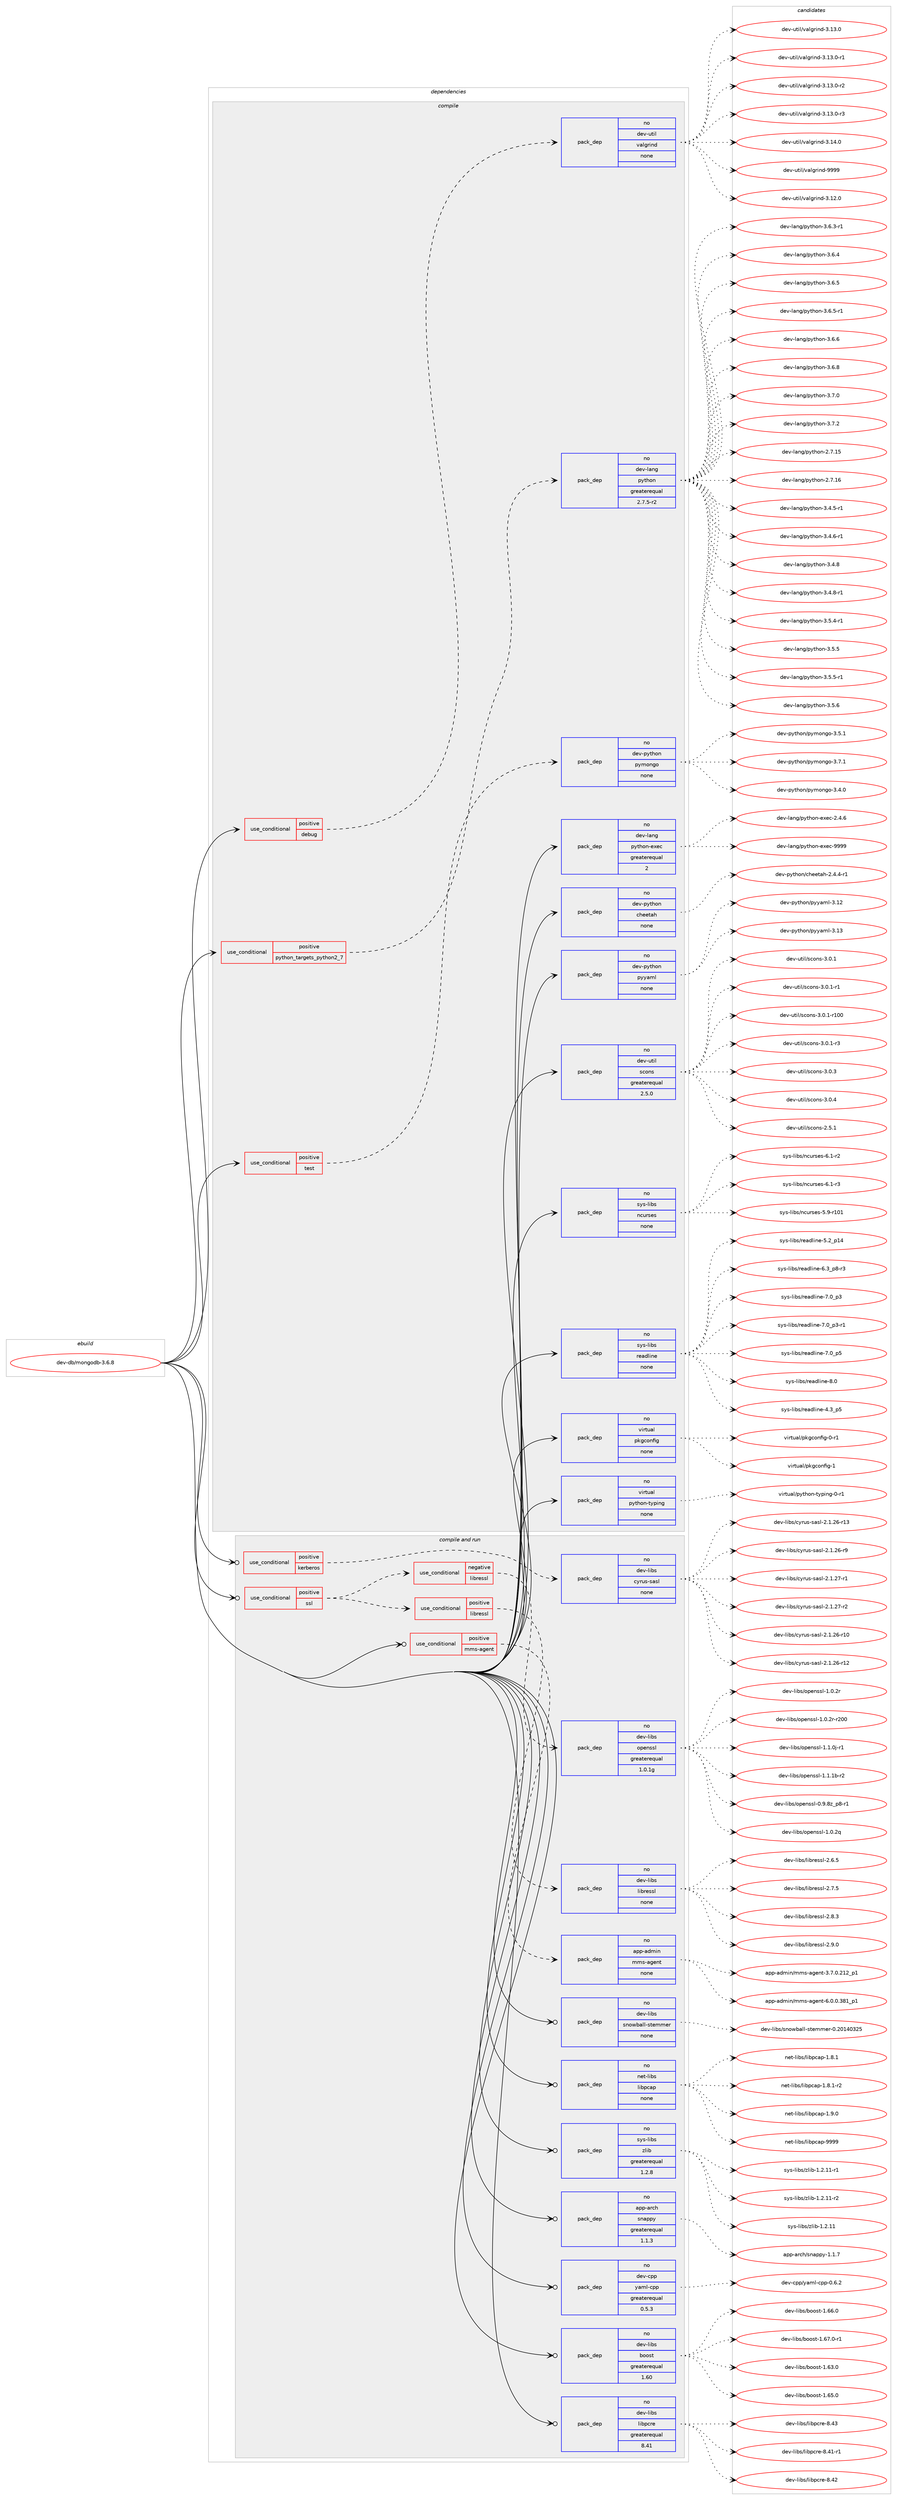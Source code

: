 digraph prolog {

# *************
# Graph options
# *************

newrank=true;
concentrate=true;
compound=true;
graph [rankdir=LR,fontname=Helvetica,fontsize=10,ranksep=1.5];#, ranksep=2.5, nodesep=0.2];
edge  [arrowhead=vee];
node  [fontname=Helvetica,fontsize=10];

# **********
# The ebuild
# **********

subgraph cluster_leftcol {
color=gray;
rank=same;
label=<<i>ebuild</i>>;
id [label="dev-db/mongodb-3.6.8", color=red, width=4, href="../dev-db/mongodb-3.6.8.svg"];
}

# ****************
# The dependencies
# ****************

subgraph cluster_midcol {
color=gray;
label=<<i>dependencies</i>>;
subgraph cluster_compile {
fillcolor="#eeeeee";
style=filled;
label=<<i>compile</i>>;
subgraph cond357154 {
dependency1319551 [label=<<TABLE BORDER="0" CELLBORDER="1" CELLSPACING="0" CELLPADDING="4"><TR><TD ROWSPAN="3" CELLPADDING="10">use_conditional</TD></TR><TR><TD>positive</TD></TR><TR><TD>debug</TD></TR></TABLE>>, shape=none, color=red];
subgraph pack941471 {
dependency1319552 [label=<<TABLE BORDER="0" CELLBORDER="1" CELLSPACING="0" CELLPADDING="4" WIDTH="220"><TR><TD ROWSPAN="6" CELLPADDING="30">pack_dep</TD></TR><TR><TD WIDTH="110">no</TD></TR><TR><TD>dev-util</TD></TR><TR><TD>valgrind</TD></TR><TR><TD>none</TD></TR><TR><TD></TD></TR></TABLE>>, shape=none, color=blue];
}
dependency1319551:e -> dependency1319552:w [weight=20,style="dashed",arrowhead="vee"];
}
id:e -> dependency1319551:w [weight=20,style="solid",arrowhead="vee"];
subgraph cond357155 {
dependency1319553 [label=<<TABLE BORDER="0" CELLBORDER="1" CELLSPACING="0" CELLPADDING="4"><TR><TD ROWSPAN="3" CELLPADDING="10">use_conditional</TD></TR><TR><TD>positive</TD></TR><TR><TD>python_targets_python2_7</TD></TR></TABLE>>, shape=none, color=red];
subgraph pack941472 {
dependency1319554 [label=<<TABLE BORDER="0" CELLBORDER="1" CELLSPACING="0" CELLPADDING="4" WIDTH="220"><TR><TD ROWSPAN="6" CELLPADDING="30">pack_dep</TD></TR><TR><TD WIDTH="110">no</TD></TR><TR><TD>dev-lang</TD></TR><TR><TD>python</TD></TR><TR><TD>greaterequal</TD></TR><TR><TD>2.7.5-r2</TD></TR></TABLE>>, shape=none, color=blue];
}
dependency1319553:e -> dependency1319554:w [weight=20,style="dashed",arrowhead="vee"];
}
id:e -> dependency1319553:w [weight=20,style="solid",arrowhead="vee"];
subgraph cond357156 {
dependency1319555 [label=<<TABLE BORDER="0" CELLBORDER="1" CELLSPACING="0" CELLPADDING="4"><TR><TD ROWSPAN="3" CELLPADDING="10">use_conditional</TD></TR><TR><TD>positive</TD></TR><TR><TD>test</TD></TR></TABLE>>, shape=none, color=red];
subgraph pack941473 {
dependency1319556 [label=<<TABLE BORDER="0" CELLBORDER="1" CELLSPACING="0" CELLPADDING="4" WIDTH="220"><TR><TD ROWSPAN="6" CELLPADDING="30">pack_dep</TD></TR><TR><TD WIDTH="110">no</TD></TR><TR><TD>dev-python</TD></TR><TR><TD>pymongo</TD></TR><TR><TD>none</TD></TR><TR><TD></TD></TR></TABLE>>, shape=none, color=blue];
}
dependency1319555:e -> dependency1319556:w [weight=20,style="dashed",arrowhead="vee"];
}
id:e -> dependency1319555:w [weight=20,style="solid",arrowhead="vee"];
subgraph pack941474 {
dependency1319557 [label=<<TABLE BORDER="0" CELLBORDER="1" CELLSPACING="0" CELLPADDING="4" WIDTH="220"><TR><TD ROWSPAN="6" CELLPADDING="30">pack_dep</TD></TR><TR><TD WIDTH="110">no</TD></TR><TR><TD>dev-lang</TD></TR><TR><TD>python-exec</TD></TR><TR><TD>greaterequal</TD></TR><TR><TD>2</TD></TR></TABLE>>, shape=none, color=blue];
}
id:e -> dependency1319557:w [weight=20,style="solid",arrowhead="vee"];
subgraph pack941475 {
dependency1319558 [label=<<TABLE BORDER="0" CELLBORDER="1" CELLSPACING="0" CELLPADDING="4" WIDTH="220"><TR><TD ROWSPAN="6" CELLPADDING="30">pack_dep</TD></TR><TR><TD WIDTH="110">no</TD></TR><TR><TD>dev-python</TD></TR><TR><TD>cheetah</TD></TR><TR><TD>none</TD></TR><TR><TD></TD></TR></TABLE>>, shape=none, color=blue];
}
id:e -> dependency1319558:w [weight=20,style="solid",arrowhead="vee"];
subgraph pack941476 {
dependency1319559 [label=<<TABLE BORDER="0" CELLBORDER="1" CELLSPACING="0" CELLPADDING="4" WIDTH="220"><TR><TD ROWSPAN="6" CELLPADDING="30">pack_dep</TD></TR><TR><TD WIDTH="110">no</TD></TR><TR><TD>dev-python</TD></TR><TR><TD>pyyaml</TD></TR><TR><TD>none</TD></TR><TR><TD></TD></TR></TABLE>>, shape=none, color=blue];
}
id:e -> dependency1319559:w [weight=20,style="solid",arrowhead="vee"];
subgraph pack941477 {
dependency1319560 [label=<<TABLE BORDER="0" CELLBORDER="1" CELLSPACING="0" CELLPADDING="4" WIDTH="220"><TR><TD ROWSPAN="6" CELLPADDING="30">pack_dep</TD></TR><TR><TD WIDTH="110">no</TD></TR><TR><TD>dev-util</TD></TR><TR><TD>scons</TD></TR><TR><TD>greaterequal</TD></TR><TR><TD>2.5.0</TD></TR></TABLE>>, shape=none, color=blue];
}
id:e -> dependency1319560:w [weight=20,style="solid",arrowhead="vee"];
subgraph pack941478 {
dependency1319561 [label=<<TABLE BORDER="0" CELLBORDER="1" CELLSPACING="0" CELLPADDING="4" WIDTH="220"><TR><TD ROWSPAN="6" CELLPADDING="30">pack_dep</TD></TR><TR><TD WIDTH="110">no</TD></TR><TR><TD>sys-libs</TD></TR><TR><TD>ncurses</TD></TR><TR><TD>none</TD></TR><TR><TD></TD></TR></TABLE>>, shape=none, color=blue];
}
id:e -> dependency1319561:w [weight=20,style="solid",arrowhead="vee"];
subgraph pack941479 {
dependency1319562 [label=<<TABLE BORDER="0" CELLBORDER="1" CELLSPACING="0" CELLPADDING="4" WIDTH="220"><TR><TD ROWSPAN="6" CELLPADDING="30">pack_dep</TD></TR><TR><TD WIDTH="110">no</TD></TR><TR><TD>sys-libs</TD></TR><TR><TD>readline</TD></TR><TR><TD>none</TD></TR><TR><TD></TD></TR></TABLE>>, shape=none, color=blue];
}
id:e -> dependency1319562:w [weight=20,style="solid",arrowhead="vee"];
subgraph pack941480 {
dependency1319563 [label=<<TABLE BORDER="0" CELLBORDER="1" CELLSPACING="0" CELLPADDING="4" WIDTH="220"><TR><TD ROWSPAN="6" CELLPADDING="30">pack_dep</TD></TR><TR><TD WIDTH="110">no</TD></TR><TR><TD>virtual</TD></TR><TR><TD>pkgconfig</TD></TR><TR><TD>none</TD></TR><TR><TD></TD></TR></TABLE>>, shape=none, color=blue];
}
id:e -> dependency1319563:w [weight=20,style="solid",arrowhead="vee"];
subgraph pack941481 {
dependency1319564 [label=<<TABLE BORDER="0" CELLBORDER="1" CELLSPACING="0" CELLPADDING="4" WIDTH="220"><TR><TD ROWSPAN="6" CELLPADDING="30">pack_dep</TD></TR><TR><TD WIDTH="110">no</TD></TR><TR><TD>virtual</TD></TR><TR><TD>python-typing</TD></TR><TR><TD>none</TD></TR><TR><TD></TD></TR></TABLE>>, shape=none, color=blue];
}
id:e -> dependency1319564:w [weight=20,style="solid",arrowhead="vee"];
}
subgraph cluster_compileandrun {
fillcolor="#eeeeee";
style=filled;
label=<<i>compile and run</i>>;
subgraph cond357157 {
dependency1319565 [label=<<TABLE BORDER="0" CELLBORDER="1" CELLSPACING="0" CELLPADDING="4"><TR><TD ROWSPAN="3" CELLPADDING="10">use_conditional</TD></TR><TR><TD>positive</TD></TR><TR><TD>kerberos</TD></TR></TABLE>>, shape=none, color=red];
subgraph pack941482 {
dependency1319566 [label=<<TABLE BORDER="0" CELLBORDER="1" CELLSPACING="0" CELLPADDING="4" WIDTH="220"><TR><TD ROWSPAN="6" CELLPADDING="30">pack_dep</TD></TR><TR><TD WIDTH="110">no</TD></TR><TR><TD>dev-libs</TD></TR><TR><TD>cyrus-sasl</TD></TR><TR><TD>none</TD></TR><TR><TD></TD></TR></TABLE>>, shape=none, color=blue];
}
dependency1319565:e -> dependency1319566:w [weight=20,style="dashed",arrowhead="vee"];
}
id:e -> dependency1319565:w [weight=20,style="solid",arrowhead="odotvee"];
subgraph cond357158 {
dependency1319567 [label=<<TABLE BORDER="0" CELLBORDER="1" CELLSPACING="0" CELLPADDING="4"><TR><TD ROWSPAN="3" CELLPADDING="10">use_conditional</TD></TR><TR><TD>positive</TD></TR><TR><TD>mms-agent</TD></TR></TABLE>>, shape=none, color=red];
subgraph pack941483 {
dependency1319568 [label=<<TABLE BORDER="0" CELLBORDER="1" CELLSPACING="0" CELLPADDING="4" WIDTH="220"><TR><TD ROWSPAN="6" CELLPADDING="30">pack_dep</TD></TR><TR><TD WIDTH="110">no</TD></TR><TR><TD>app-admin</TD></TR><TR><TD>mms-agent</TD></TR><TR><TD>none</TD></TR><TR><TD></TD></TR></TABLE>>, shape=none, color=blue];
}
dependency1319567:e -> dependency1319568:w [weight=20,style="dashed",arrowhead="vee"];
}
id:e -> dependency1319567:w [weight=20,style="solid",arrowhead="odotvee"];
subgraph cond357159 {
dependency1319569 [label=<<TABLE BORDER="0" CELLBORDER="1" CELLSPACING="0" CELLPADDING="4"><TR><TD ROWSPAN="3" CELLPADDING="10">use_conditional</TD></TR><TR><TD>positive</TD></TR><TR><TD>ssl</TD></TR></TABLE>>, shape=none, color=red];
subgraph cond357160 {
dependency1319570 [label=<<TABLE BORDER="0" CELLBORDER="1" CELLSPACING="0" CELLPADDING="4"><TR><TD ROWSPAN="3" CELLPADDING="10">use_conditional</TD></TR><TR><TD>negative</TD></TR><TR><TD>libressl</TD></TR></TABLE>>, shape=none, color=red];
subgraph pack941484 {
dependency1319571 [label=<<TABLE BORDER="0" CELLBORDER="1" CELLSPACING="0" CELLPADDING="4" WIDTH="220"><TR><TD ROWSPAN="6" CELLPADDING="30">pack_dep</TD></TR><TR><TD WIDTH="110">no</TD></TR><TR><TD>dev-libs</TD></TR><TR><TD>openssl</TD></TR><TR><TD>greaterequal</TD></TR><TR><TD>1.0.1g</TD></TR></TABLE>>, shape=none, color=blue];
}
dependency1319570:e -> dependency1319571:w [weight=20,style="dashed",arrowhead="vee"];
}
dependency1319569:e -> dependency1319570:w [weight=20,style="dashed",arrowhead="vee"];
subgraph cond357161 {
dependency1319572 [label=<<TABLE BORDER="0" CELLBORDER="1" CELLSPACING="0" CELLPADDING="4"><TR><TD ROWSPAN="3" CELLPADDING="10">use_conditional</TD></TR><TR><TD>positive</TD></TR><TR><TD>libressl</TD></TR></TABLE>>, shape=none, color=red];
subgraph pack941485 {
dependency1319573 [label=<<TABLE BORDER="0" CELLBORDER="1" CELLSPACING="0" CELLPADDING="4" WIDTH="220"><TR><TD ROWSPAN="6" CELLPADDING="30">pack_dep</TD></TR><TR><TD WIDTH="110">no</TD></TR><TR><TD>dev-libs</TD></TR><TR><TD>libressl</TD></TR><TR><TD>none</TD></TR><TR><TD></TD></TR></TABLE>>, shape=none, color=blue];
}
dependency1319572:e -> dependency1319573:w [weight=20,style="dashed",arrowhead="vee"];
}
dependency1319569:e -> dependency1319572:w [weight=20,style="dashed",arrowhead="vee"];
}
id:e -> dependency1319569:w [weight=20,style="solid",arrowhead="odotvee"];
subgraph pack941486 {
dependency1319574 [label=<<TABLE BORDER="0" CELLBORDER="1" CELLSPACING="0" CELLPADDING="4" WIDTH="220"><TR><TD ROWSPAN="6" CELLPADDING="30">pack_dep</TD></TR><TR><TD WIDTH="110">no</TD></TR><TR><TD>app-arch</TD></TR><TR><TD>snappy</TD></TR><TR><TD>greaterequal</TD></TR><TR><TD>1.1.3</TD></TR></TABLE>>, shape=none, color=blue];
}
id:e -> dependency1319574:w [weight=20,style="solid",arrowhead="odotvee"];
subgraph pack941487 {
dependency1319575 [label=<<TABLE BORDER="0" CELLBORDER="1" CELLSPACING="0" CELLPADDING="4" WIDTH="220"><TR><TD ROWSPAN="6" CELLPADDING="30">pack_dep</TD></TR><TR><TD WIDTH="110">no</TD></TR><TR><TD>dev-cpp</TD></TR><TR><TD>yaml-cpp</TD></TR><TR><TD>greaterequal</TD></TR><TR><TD>0.5.3</TD></TR></TABLE>>, shape=none, color=blue];
}
id:e -> dependency1319575:w [weight=20,style="solid",arrowhead="odotvee"];
subgraph pack941488 {
dependency1319576 [label=<<TABLE BORDER="0" CELLBORDER="1" CELLSPACING="0" CELLPADDING="4" WIDTH="220"><TR><TD ROWSPAN="6" CELLPADDING="30">pack_dep</TD></TR><TR><TD WIDTH="110">no</TD></TR><TR><TD>dev-libs</TD></TR><TR><TD>boost</TD></TR><TR><TD>greaterequal</TD></TR><TR><TD>1.60</TD></TR></TABLE>>, shape=none, color=blue];
}
id:e -> dependency1319576:w [weight=20,style="solid",arrowhead="odotvee"];
subgraph pack941489 {
dependency1319577 [label=<<TABLE BORDER="0" CELLBORDER="1" CELLSPACING="0" CELLPADDING="4" WIDTH="220"><TR><TD ROWSPAN="6" CELLPADDING="30">pack_dep</TD></TR><TR><TD WIDTH="110">no</TD></TR><TR><TD>dev-libs</TD></TR><TR><TD>libpcre</TD></TR><TR><TD>greaterequal</TD></TR><TR><TD>8.41</TD></TR></TABLE>>, shape=none, color=blue];
}
id:e -> dependency1319577:w [weight=20,style="solid",arrowhead="odotvee"];
subgraph pack941490 {
dependency1319578 [label=<<TABLE BORDER="0" CELLBORDER="1" CELLSPACING="0" CELLPADDING="4" WIDTH="220"><TR><TD ROWSPAN="6" CELLPADDING="30">pack_dep</TD></TR><TR><TD WIDTH="110">no</TD></TR><TR><TD>dev-libs</TD></TR><TR><TD>snowball-stemmer</TD></TR><TR><TD>none</TD></TR><TR><TD></TD></TR></TABLE>>, shape=none, color=blue];
}
id:e -> dependency1319578:w [weight=20,style="solid",arrowhead="odotvee"];
subgraph pack941491 {
dependency1319579 [label=<<TABLE BORDER="0" CELLBORDER="1" CELLSPACING="0" CELLPADDING="4" WIDTH="220"><TR><TD ROWSPAN="6" CELLPADDING="30">pack_dep</TD></TR><TR><TD WIDTH="110">no</TD></TR><TR><TD>net-libs</TD></TR><TR><TD>libpcap</TD></TR><TR><TD>none</TD></TR><TR><TD></TD></TR></TABLE>>, shape=none, color=blue];
}
id:e -> dependency1319579:w [weight=20,style="solid",arrowhead="odotvee"];
subgraph pack941492 {
dependency1319580 [label=<<TABLE BORDER="0" CELLBORDER="1" CELLSPACING="0" CELLPADDING="4" WIDTH="220"><TR><TD ROWSPAN="6" CELLPADDING="30">pack_dep</TD></TR><TR><TD WIDTH="110">no</TD></TR><TR><TD>sys-libs</TD></TR><TR><TD>zlib</TD></TR><TR><TD>greaterequal</TD></TR><TR><TD>1.2.8</TD></TR></TABLE>>, shape=none, color=blue];
}
id:e -> dependency1319580:w [weight=20,style="solid",arrowhead="odotvee"];
}
subgraph cluster_run {
fillcolor="#eeeeee";
style=filled;
label=<<i>run</i>>;
}
}

# **************
# The candidates
# **************

subgraph cluster_choices {
rank=same;
color=gray;
label=<<i>candidates</i>>;

subgraph choice941471 {
color=black;
nodesep=1;
choice10010111845117116105108471189710810311410511010045514649504648 [label="dev-util/valgrind-3.12.0", color=red, width=4,href="../dev-util/valgrind-3.12.0.svg"];
choice10010111845117116105108471189710810311410511010045514649514648 [label="dev-util/valgrind-3.13.0", color=red, width=4,href="../dev-util/valgrind-3.13.0.svg"];
choice100101118451171161051084711897108103114105110100455146495146484511449 [label="dev-util/valgrind-3.13.0-r1", color=red, width=4,href="../dev-util/valgrind-3.13.0-r1.svg"];
choice100101118451171161051084711897108103114105110100455146495146484511450 [label="dev-util/valgrind-3.13.0-r2", color=red, width=4,href="../dev-util/valgrind-3.13.0-r2.svg"];
choice100101118451171161051084711897108103114105110100455146495146484511451 [label="dev-util/valgrind-3.13.0-r3", color=red, width=4,href="../dev-util/valgrind-3.13.0-r3.svg"];
choice10010111845117116105108471189710810311410511010045514649524648 [label="dev-util/valgrind-3.14.0", color=red, width=4,href="../dev-util/valgrind-3.14.0.svg"];
choice1001011184511711610510847118971081031141051101004557575757 [label="dev-util/valgrind-9999", color=red, width=4,href="../dev-util/valgrind-9999.svg"];
dependency1319552:e -> choice10010111845117116105108471189710810311410511010045514649504648:w [style=dotted,weight="100"];
dependency1319552:e -> choice10010111845117116105108471189710810311410511010045514649514648:w [style=dotted,weight="100"];
dependency1319552:e -> choice100101118451171161051084711897108103114105110100455146495146484511449:w [style=dotted,weight="100"];
dependency1319552:e -> choice100101118451171161051084711897108103114105110100455146495146484511450:w [style=dotted,weight="100"];
dependency1319552:e -> choice100101118451171161051084711897108103114105110100455146495146484511451:w [style=dotted,weight="100"];
dependency1319552:e -> choice10010111845117116105108471189710810311410511010045514649524648:w [style=dotted,weight="100"];
dependency1319552:e -> choice1001011184511711610510847118971081031141051101004557575757:w [style=dotted,weight="100"];
}
subgraph choice941472 {
color=black;
nodesep=1;
choice10010111845108971101034711212111610411111045504655464953 [label="dev-lang/python-2.7.15", color=red, width=4,href="../dev-lang/python-2.7.15.svg"];
choice10010111845108971101034711212111610411111045504655464954 [label="dev-lang/python-2.7.16", color=red, width=4,href="../dev-lang/python-2.7.16.svg"];
choice1001011184510897110103471121211161041111104551465246534511449 [label="dev-lang/python-3.4.5-r1", color=red, width=4,href="../dev-lang/python-3.4.5-r1.svg"];
choice1001011184510897110103471121211161041111104551465246544511449 [label="dev-lang/python-3.4.6-r1", color=red, width=4,href="../dev-lang/python-3.4.6-r1.svg"];
choice100101118451089711010347112121116104111110455146524656 [label="dev-lang/python-3.4.8", color=red, width=4,href="../dev-lang/python-3.4.8.svg"];
choice1001011184510897110103471121211161041111104551465246564511449 [label="dev-lang/python-3.4.8-r1", color=red, width=4,href="../dev-lang/python-3.4.8-r1.svg"];
choice1001011184510897110103471121211161041111104551465346524511449 [label="dev-lang/python-3.5.4-r1", color=red, width=4,href="../dev-lang/python-3.5.4-r1.svg"];
choice100101118451089711010347112121116104111110455146534653 [label="dev-lang/python-3.5.5", color=red, width=4,href="../dev-lang/python-3.5.5.svg"];
choice1001011184510897110103471121211161041111104551465346534511449 [label="dev-lang/python-3.5.5-r1", color=red, width=4,href="../dev-lang/python-3.5.5-r1.svg"];
choice100101118451089711010347112121116104111110455146534654 [label="dev-lang/python-3.5.6", color=red, width=4,href="../dev-lang/python-3.5.6.svg"];
choice1001011184510897110103471121211161041111104551465446514511449 [label="dev-lang/python-3.6.3-r1", color=red, width=4,href="../dev-lang/python-3.6.3-r1.svg"];
choice100101118451089711010347112121116104111110455146544652 [label="dev-lang/python-3.6.4", color=red, width=4,href="../dev-lang/python-3.6.4.svg"];
choice100101118451089711010347112121116104111110455146544653 [label="dev-lang/python-3.6.5", color=red, width=4,href="../dev-lang/python-3.6.5.svg"];
choice1001011184510897110103471121211161041111104551465446534511449 [label="dev-lang/python-3.6.5-r1", color=red, width=4,href="../dev-lang/python-3.6.5-r1.svg"];
choice100101118451089711010347112121116104111110455146544654 [label="dev-lang/python-3.6.6", color=red, width=4,href="../dev-lang/python-3.6.6.svg"];
choice100101118451089711010347112121116104111110455146544656 [label="dev-lang/python-3.6.8", color=red, width=4,href="../dev-lang/python-3.6.8.svg"];
choice100101118451089711010347112121116104111110455146554648 [label="dev-lang/python-3.7.0", color=red, width=4,href="../dev-lang/python-3.7.0.svg"];
choice100101118451089711010347112121116104111110455146554650 [label="dev-lang/python-3.7.2", color=red, width=4,href="../dev-lang/python-3.7.2.svg"];
dependency1319554:e -> choice10010111845108971101034711212111610411111045504655464953:w [style=dotted,weight="100"];
dependency1319554:e -> choice10010111845108971101034711212111610411111045504655464954:w [style=dotted,weight="100"];
dependency1319554:e -> choice1001011184510897110103471121211161041111104551465246534511449:w [style=dotted,weight="100"];
dependency1319554:e -> choice1001011184510897110103471121211161041111104551465246544511449:w [style=dotted,weight="100"];
dependency1319554:e -> choice100101118451089711010347112121116104111110455146524656:w [style=dotted,weight="100"];
dependency1319554:e -> choice1001011184510897110103471121211161041111104551465246564511449:w [style=dotted,weight="100"];
dependency1319554:e -> choice1001011184510897110103471121211161041111104551465346524511449:w [style=dotted,weight="100"];
dependency1319554:e -> choice100101118451089711010347112121116104111110455146534653:w [style=dotted,weight="100"];
dependency1319554:e -> choice1001011184510897110103471121211161041111104551465346534511449:w [style=dotted,weight="100"];
dependency1319554:e -> choice100101118451089711010347112121116104111110455146534654:w [style=dotted,weight="100"];
dependency1319554:e -> choice1001011184510897110103471121211161041111104551465446514511449:w [style=dotted,weight="100"];
dependency1319554:e -> choice100101118451089711010347112121116104111110455146544652:w [style=dotted,weight="100"];
dependency1319554:e -> choice100101118451089711010347112121116104111110455146544653:w [style=dotted,weight="100"];
dependency1319554:e -> choice1001011184510897110103471121211161041111104551465446534511449:w [style=dotted,weight="100"];
dependency1319554:e -> choice100101118451089711010347112121116104111110455146544654:w [style=dotted,weight="100"];
dependency1319554:e -> choice100101118451089711010347112121116104111110455146544656:w [style=dotted,weight="100"];
dependency1319554:e -> choice100101118451089711010347112121116104111110455146554648:w [style=dotted,weight="100"];
dependency1319554:e -> choice100101118451089711010347112121116104111110455146554650:w [style=dotted,weight="100"];
}
subgraph choice941473 {
color=black;
nodesep=1;
choice1001011184511212111610411111047112121109111110103111455146524648 [label="dev-python/pymongo-3.4.0", color=red, width=4,href="../dev-python/pymongo-3.4.0.svg"];
choice1001011184511212111610411111047112121109111110103111455146534649 [label="dev-python/pymongo-3.5.1", color=red, width=4,href="../dev-python/pymongo-3.5.1.svg"];
choice1001011184511212111610411111047112121109111110103111455146554649 [label="dev-python/pymongo-3.7.1", color=red, width=4,href="../dev-python/pymongo-3.7.1.svg"];
dependency1319556:e -> choice1001011184511212111610411111047112121109111110103111455146524648:w [style=dotted,weight="100"];
dependency1319556:e -> choice1001011184511212111610411111047112121109111110103111455146534649:w [style=dotted,weight="100"];
dependency1319556:e -> choice1001011184511212111610411111047112121109111110103111455146554649:w [style=dotted,weight="100"];
}
subgraph choice941474 {
color=black;
nodesep=1;
choice1001011184510897110103471121211161041111104510112010199455046524654 [label="dev-lang/python-exec-2.4.6", color=red, width=4,href="../dev-lang/python-exec-2.4.6.svg"];
choice10010111845108971101034711212111610411111045101120101994557575757 [label="dev-lang/python-exec-9999", color=red, width=4,href="../dev-lang/python-exec-9999.svg"];
dependency1319557:e -> choice1001011184510897110103471121211161041111104510112010199455046524654:w [style=dotted,weight="100"];
dependency1319557:e -> choice10010111845108971101034711212111610411111045101120101994557575757:w [style=dotted,weight="100"];
}
subgraph choice941475 {
color=black;
nodesep=1;
choice100101118451121211161041111104799104101101116971044550465246524511449 [label="dev-python/cheetah-2.4.4-r1", color=red, width=4,href="../dev-python/cheetah-2.4.4-r1.svg"];
dependency1319558:e -> choice100101118451121211161041111104799104101101116971044550465246524511449:w [style=dotted,weight="100"];
}
subgraph choice941476 {
color=black;
nodesep=1;
choice1001011184511212111610411111047112121121971091084551464950 [label="dev-python/pyyaml-3.12", color=red, width=4,href="../dev-python/pyyaml-3.12.svg"];
choice1001011184511212111610411111047112121121971091084551464951 [label="dev-python/pyyaml-3.13", color=red, width=4,href="../dev-python/pyyaml-3.13.svg"];
dependency1319559:e -> choice1001011184511212111610411111047112121121971091084551464950:w [style=dotted,weight="100"];
dependency1319559:e -> choice1001011184511212111610411111047112121121971091084551464951:w [style=dotted,weight="100"];
}
subgraph choice941477 {
color=black;
nodesep=1;
choice100101118451171161051084711599111110115455046534649 [label="dev-util/scons-2.5.1", color=red, width=4,href="../dev-util/scons-2.5.1.svg"];
choice100101118451171161051084711599111110115455146484649 [label="dev-util/scons-3.0.1", color=red, width=4,href="../dev-util/scons-3.0.1.svg"];
choice1001011184511711610510847115991111101154551464846494511449 [label="dev-util/scons-3.0.1-r1", color=red, width=4,href="../dev-util/scons-3.0.1-r1.svg"];
choice10010111845117116105108471159911111011545514648464945114494848 [label="dev-util/scons-3.0.1-r100", color=red, width=4,href="../dev-util/scons-3.0.1-r100.svg"];
choice1001011184511711610510847115991111101154551464846494511451 [label="dev-util/scons-3.0.1-r3", color=red, width=4,href="../dev-util/scons-3.0.1-r3.svg"];
choice100101118451171161051084711599111110115455146484651 [label="dev-util/scons-3.0.3", color=red, width=4,href="../dev-util/scons-3.0.3.svg"];
choice100101118451171161051084711599111110115455146484652 [label="dev-util/scons-3.0.4", color=red, width=4,href="../dev-util/scons-3.0.4.svg"];
dependency1319560:e -> choice100101118451171161051084711599111110115455046534649:w [style=dotted,weight="100"];
dependency1319560:e -> choice100101118451171161051084711599111110115455146484649:w [style=dotted,weight="100"];
dependency1319560:e -> choice1001011184511711610510847115991111101154551464846494511449:w [style=dotted,weight="100"];
dependency1319560:e -> choice10010111845117116105108471159911111011545514648464945114494848:w [style=dotted,weight="100"];
dependency1319560:e -> choice1001011184511711610510847115991111101154551464846494511451:w [style=dotted,weight="100"];
dependency1319560:e -> choice100101118451171161051084711599111110115455146484651:w [style=dotted,weight="100"];
dependency1319560:e -> choice100101118451171161051084711599111110115455146484652:w [style=dotted,weight="100"];
}
subgraph choice941478 {
color=black;
nodesep=1;
choice115121115451081059811547110991171141151011154553465745114494849 [label="sys-libs/ncurses-5.9-r101", color=red, width=4,href="../sys-libs/ncurses-5.9-r101.svg"];
choice11512111545108105981154711099117114115101115455446494511450 [label="sys-libs/ncurses-6.1-r2", color=red, width=4,href="../sys-libs/ncurses-6.1-r2.svg"];
choice11512111545108105981154711099117114115101115455446494511451 [label="sys-libs/ncurses-6.1-r3", color=red, width=4,href="../sys-libs/ncurses-6.1-r3.svg"];
dependency1319561:e -> choice115121115451081059811547110991171141151011154553465745114494849:w [style=dotted,weight="100"];
dependency1319561:e -> choice11512111545108105981154711099117114115101115455446494511450:w [style=dotted,weight="100"];
dependency1319561:e -> choice11512111545108105981154711099117114115101115455446494511451:w [style=dotted,weight="100"];
}
subgraph choice941479 {
color=black;
nodesep=1;
choice11512111545108105981154711410197100108105110101455246519511253 [label="sys-libs/readline-4.3_p5", color=red, width=4,href="../sys-libs/readline-4.3_p5.svg"];
choice1151211154510810598115471141019710010810511010145534650951124952 [label="sys-libs/readline-5.2_p14", color=red, width=4,href="../sys-libs/readline-5.2_p14.svg"];
choice115121115451081059811547114101971001081051101014554465195112564511451 [label="sys-libs/readline-6.3_p8-r3", color=red, width=4,href="../sys-libs/readline-6.3_p8-r3.svg"];
choice11512111545108105981154711410197100108105110101455546489511251 [label="sys-libs/readline-7.0_p3", color=red, width=4,href="../sys-libs/readline-7.0_p3.svg"];
choice115121115451081059811547114101971001081051101014555464895112514511449 [label="sys-libs/readline-7.0_p3-r1", color=red, width=4,href="../sys-libs/readline-7.0_p3-r1.svg"];
choice11512111545108105981154711410197100108105110101455546489511253 [label="sys-libs/readline-7.0_p5", color=red, width=4,href="../sys-libs/readline-7.0_p5.svg"];
choice1151211154510810598115471141019710010810511010145564648 [label="sys-libs/readline-8.0", color=red, width=4,href="../sys-libs/readline-8.0.svg"];
dependency1319562:e -> choice11512111545108105981154711410197100108105110101455246519511253:w [style=dotted,weight="100"];
dependency1319562:e -> choice1151211154510810598115471141019710010810511010145534650951124952:w [style=dotted,weight="100"];
dependency1319562:e -> choice115121115451081059811547114101971001081051101014554465195112564511451:w [style=dotted,weight="100"];
dependency1319562:e -> choice11512111545108105981154711410197100108105110101455546489511251:w [style=dotted,weight="100"];
dependency1319562:e -> choice115121115451081059811547114101971001081051101014555464895112514511449:w [style=dotted,weight="100"];
dependency1319562:e -> choice11512111545108105981154711410197100108105110101455546489511253:w [style=dotted,weight="100"];
dependency1319562:e -> choice1151211154510810598115471141019710010810511010145564648:w [style=dotted,weight="100"];
}
subgraph choice941480 {
color=black;
nodesep=1;
choice11810511411611797108471121071039911111010210510345484511449 [label="virtual/pkgconfig-0-r1", color=red, width=4,href="../virtual/pkgconfig-0-r1.svg"];
choice1181051141161179710847112107103991111101021051034549 [label="virtual/pkgconfig-1", color=red, width=4,href="../virtual/pkgconfig-1.svg"];
dependency1319563:e -> choice11810511411611797108471121071039911111010210510345484511449:w [style=dotted,weight="100"];
dependency1319563:e -> choice1181051141161179710847112107103991111101021051034549:w [style=dotted,weight="100"];
}
subgraph choice941481 {
color=black;
nodesep=1;
choice11810511411611797108471121211161041111104511612111210511010345484511449 [label="virtual/python-typing-0-r1", color=red, width=4,href="../virtual/python-typing-0-r1.svg"];
dependency1319564:e -> choice11810511411611797108471121211161041111104511612111210511010345484511449:w [style=dotted,weight="100"];
}
subgraph choice941482 {
color=black;
nodesep=1;
choice10010111845108105981154799121114117115451159711510845504649465054451144948 [label="dev-libs/cyrus-sasl-2.1.26-r10", color=red, width=4,href="../dev-libs/cyrus-sasl-2.1.26-r10.svg"];
choice10010111845108105981154799121114117115451159711510845504649465054451144950 [label="dev-libs/cyrus-sasl-2.1.26-r12", color=red, width=4,href="../dev-libs/cyrus-sasl-2.1.26-r12.svg"];
choice10010111845108105981154799121114117115451159711510845504649465054451144951 [label="dev-libs/cyrus-sasl-2.1.26-r13", color=red, width=4,href="../dev-libs/cyrus-sasl-2.1.26-r13.svg"];
choice100101118451081059811547991211141171154511597115108455046494650544511457 [label="dev-libs/cyrus-sasl-2.1.26-r9", color=red, width=4,href="../dev-libs/cyrus-sasl-2.1.26-r9.svg"];
choice100101118451081059811547991211141171154511597115108455046494650554511449 [label="dev-libs/cyrus-sasl-2.1.27-r1", color=red, width=4,href="../dev-libs/cyrus-sasl-2.1.27-r1.svg"];
choice100101118451081059811547991211141171154511597115108455046494650554511450 [label="dev-libs/cyrus-sasl-2.1.27-r2", color=red, width=4,href="../dev-libs/cyrus-sasl-2.1.27-r2.svg"];
dependency1319566:e -> choice10010111845108105981154799121114117115451159711510845504649465054451144948:w [style=dotted,weight="100"];
dependency1319566:e -> choice10010111845108105981154799121114117115451159711510845504649465054451144950:w [style=dotted,weight="100"];
dependency1319566:e -> choice10010111845108105981154799121114117115451159711510845504649465054451144951:w [style=dotted,weight="100"];
dependency1319566:e -> choice100101118451081059811547991211141171154511597115108455046494650544511457:w [style=dotted,weight="100"];
dependency1319566:e -> choice100101118451081059811547991211141171154511597115108455046494650554511449:w [style=dotted,weight="100"];
dependency1319566:e -> choice100101118451081059811547991211141171154511597115108455046494650554511450:w [style=dotted,weight="100"];
}
subgraph choice941483 {
color=black;
nodesep=1;
choice971121124597100109105110471091091154597103101110116455146554648465049509511249 [label="app-admin/mms-agent-3.7.0.212_p1", color=red, width=4,href="../app-admin/mms-agent-3.7.0.212_p1.svg"];
choice971121124597100109105110471091091154597103101110116455446484648465156499511249 [label="app-admin/mms-agent-6.0.0.381_p1", color=red, width=4,href="../app-admin/mms-agent-6.0.0.381_p1.svg"];
dependency1319568:e -> choice971121124597100109105110471091091154597103101110116455146554648465049509511249:w [style=dotted,weight="100"];
dependency1319568:e -> choice971121124597100109105110471091091154597103101110116455446484648465156499511249:w [style=dotted,weight="100"];
}
subgraph choice941484 {
color=black;
nodesep=1;
choice10010111845108105981154711111210111011511510845484657465612295112564511449 [label="dev-libs/openssl-0.9.8z_p8-r1", color=red, width=4,href="../dev-libs/openssl-0.9.8z_p8-r1.svg"];
choice100101118451081059811547111112101110115115108454946484650113 [label="dev-libs/openssl-1.0.2q", color=red, width=4,href="../dev-libs/openssl-1.0.2q.svg"];
choice100101118451081059811547111112101110115115108454946484650114 [label="dev-libs/openssl-1.0.2r", color=red, width=4,href="../dev-libs/openssl-1.0.2r.svg"];
choice10010111845108105981154711111210111011511510845494648465011445114504848 [label="dev-libs/openssl-1.0.2r-r200", color=red, width=4,href="../dev-libs/openssl-1.0.2r-r200.svg"];
choice1001011184510810598115471111121011101151151084549464946481064511449 [label="dev-libs/openssl-1.1.0j-r1", color=red, width=4,href="../dev-libs/openssl-1.1.0j-r1.svg"];
choice100101118451081059811547111112101110115115108454946494649984511450 [label="dev-libs/openssl-1.1.1b-r2", color=red, width=4,href="../dev-libs/openssl-1.1.1b-r2.svg"];
dependency1319571:e -> choice10010111845108105981154711111210111011511510845484657465612295112564511449:w [style=dotted,weight="100"];
dependency1319571:e -> choice100101118451081059811547111112101110115115108454946484650113:w [style=dotted,weight="100"];
dependency1319571:e -> choice100101118451081059811547111112101110115115108454946484650114:w [style=dotted,weight="100"];
dependency1319571:e -> choice10010111845108105981154711111210111011511510845494648465011445114504848:w [style=dotted,weight="100"];
dependency1319571:e -> choice1001011184510810598115471111121011101151151084549464946481064511449:w [style=dotted,weight="100"];
dependency1319571:e -> choice100101118451081059811547111112101110115115108454946494649984511450:w [style=dotted,weight="100"];
}
subgraph choice941485 {
color=black;
nodesep=1;
choice10010111845108105981154710810598114101115115108455046544653 [label="dev-libs/libressl-2.6.5", color=red, width=4,href="../dev-libs/libressl-2.6.5.svg"];
choice10010111845108105981154710810598114101115115108455046554653 [label="dev-libs/libressl-2.7.5", color=red, width=4,href="../dev-libs/libressl-2.7.5.svg"];
choice10010111845108105981154710810598114101115115108455046564651 [label="dev-libs/libressl-2.8.3", color=red, width=4,href="../dev-libs/libressl-2.8.3.svg"];
choice10010111845108105981154710810598114101115115108455046574648 [label="dev-libs/libressl-2.9.0", color=red, width=4,href="../dev-libs/libressl-2.9.0.svg"];
dependency1319573:e -> choice10010111845108105981154710810598114101115115108455046544653:w [style=dotted,weight="100"];
dependency1319573:e -> choice10010111845108105981154710810598114101115115108455046554653:w [style=dotted,weight="100"];
dependency1319573:e -> choice10010111845108105981154710810598114101115115108455046564651:w [style=dotted,weight="100"];
dependency1319573:e -> choice10010111845108105981154710810598114101115115108455046574648:w [style=dotted,weight="100"];
}
subgraph choice941486 {
color=black;
nodesep=1;
choice971121124597114991044711511097112112121454946494655 [label="app-arch/snappy-1.1.7", color=red, width=4,href="../app-arch/snappy-1.1.7.svg"];
dependency1319574:e -> choice971121124597114991044711511097112112121454946494655:w [style=dotted,weight="100"];
}
subgraph choice941487 {
color=black;
nodesep=1;
choice100101118459911211247121971091084599112112454846544650 [label="dev-cpp/yaml-cpp-0.6.2", color=red, width=4,href="../dev-cpp/yaml-cpp-0.6.2.svg"];
dependency1319575:e -> choice100101118459911211247121971091084599112112454846544650:w [style=dotted,weight="100"];
}
subgraph choice941488 {
color=black;
nodesep=1;
choice1001011184510810598115479811111111511645494654514648 [label="dev-libs/boost-1.63.0", color=red, width=4,href="../dev-libs/boost-1.63.0.svg"];
choice1001011184510810598115479811111111511645494654534648 [label="dev-libs/boost-1.65.0", color=red, width=4,href="../dev-libs/boost-1.65.0.svg"];
choice1001011184510810598115479811111111511645494654544648 [label="dev-libs/boost-1.66.0", color=red, width=4,href="../dev-libs/boost-1.66.0.svg"];
choice10010111845108105981154798111111115116454946545546484511449 [label="dev-libs/boost-1.67.0-r1", color=red, width=4,href="../dev-libs/boost-1.67.0-r1.svg"];
dependency1319576:e -> choice1001011184510810598115479811111111511645494654514648:w [style=dotted,weight="100"];
dependency1319576:e -> choice1001011184510810598115479811111111511645494654534648:w [style=dotted,weight="100"];
dependency1319576:e -> choice1001011184510810598115479811111111511645494654544648:w [style=dotted,weight="100"];
dependency1319576:e -> choice10010111845108105981154798111111115116454946545546484511449:w [style=dotted,weight="100"];
}
subgraph choice941489 {
color=black;
nodesep=1;
choice100101118451081059811547108105981129911410145564652494511449 [label="dev-libs/libpcre-8.41-r1", color=red, width=4,href="../dev-libs/libpcre-8.41-r1.svg"];
choice10010111845108105981154710810598112991141014556465250 [label="dev-libs/libpcre-8.42", color=red, width=4,href="../dev-libs/libpcre-8.42.svg"];
choice10010111845108105981154710810598112991141014556465251 [label="dev-libs/libpcre-8.43", color=red, width=4,href="../dev-libs/libpcre-8.43.svg"];
dependency1319577:e -> choice100101118451081059811547108105981129911410145564652494511449:w [style=dotted,weight="100"];
dependency1319577:e -> choice10010111845108105981154710810598112991141014556465250:w [style=dotted,weight="100"];
dependency1319577:e -> choice10010111845108105981154710810598112991141014556465251:w [style=dotted,weight="100"];
}
subgraph choice941490 {
color=black;
nodesep=1;
choice1001011184510810598115471151101111199897108108451151161011091091011144548465048495248515053 [label="dev-libs/snowball-stemmer-0.20140325", color=red, width=4,href="../dev-libs/snowball-stemmer-0.20140325.svg"];
dependency1319578:e -> choice1001011184510810598115471151101111199897108108451151161011091091011144548465048495248515053:w [style=dotted,weight="100"];
}
subgraph choice941491 {
color=black;
nodesep=1;
choice110101116451081059811547108105981129997112454946564649 [label="net-libs/libpcap-1.8.1", color=red, width=4,href="../net-libs/libpcap-1.8.1.svg"];
choice1101011164510810598115471081059811299971124549465646494511450 [label="net-libs/libpcap-1.8.1-r2", color=red, width=4,href="../net-libs/libpcap-1.8.1-r2.svg"];
choice110101116451081059811547108105981129997112454946574648 [label="net-libs/libpcap-1.9.0", color=red, width=4,href="../net-libs/libpcap-1.9.0.svg"];
choice1101011164510810598115471081059811299971124557575757 [label="net-libs/libpcap-9999", color=red, width=4,href="../net-libs/libpcap-9999.svg"];
dependency1319579:e -> choice110101116451081059811547108105981129997112454946564649:w [style=dotted,weight="100"];
dependency1319579:e -> choice1101011164510810598115471081059811299971124549465646494511450:w [style=dotted,weight="100"];
dependency1319579:e -> choice110101116451081059811547108105981129997112454946574648:w [style=dotted,weight="100"];
dependency1319579:e -> choice1101011164510810598115471081059811299971124557575757:w [style=dotted,weight="100"];
}
subgraph choice941492 {
color=black;
nodesep=1;
choice1151211154510810598115471221081059845494650464949 [label="sys-libs/zlib-1.2.11", color=red, width=4,href="../sys-libs/zlib-1.2.11.svg"];
choice11512111545108105981154712210810598454946504649494511449 [label="sys-libs/zlib-1.2.11-r1", color=red, width=4,href="../sys-libs/zlib-1.2.11-r1.svg"];
choice11512111545108105981154712210810598454946504649494511450 [label="sys-libs/zlib-1.2.11-r2", color=red, width=4,href="../sys-libs/zlib-1.2.11-r2.svg"];
dependency1319580:e -> choice1151211154510810598115471221081059845494650464949:w [style=dotted,weight="100"];
dependency1319580:e -> choice11512111545108105981154712210810598454946504649494511449:w [style=dotted,weight="100"];
dependency1319580:e -> choice11512111545108105981154712210810598454946504649494511450:w [style=dotted,weight="100"];
}
}

}
